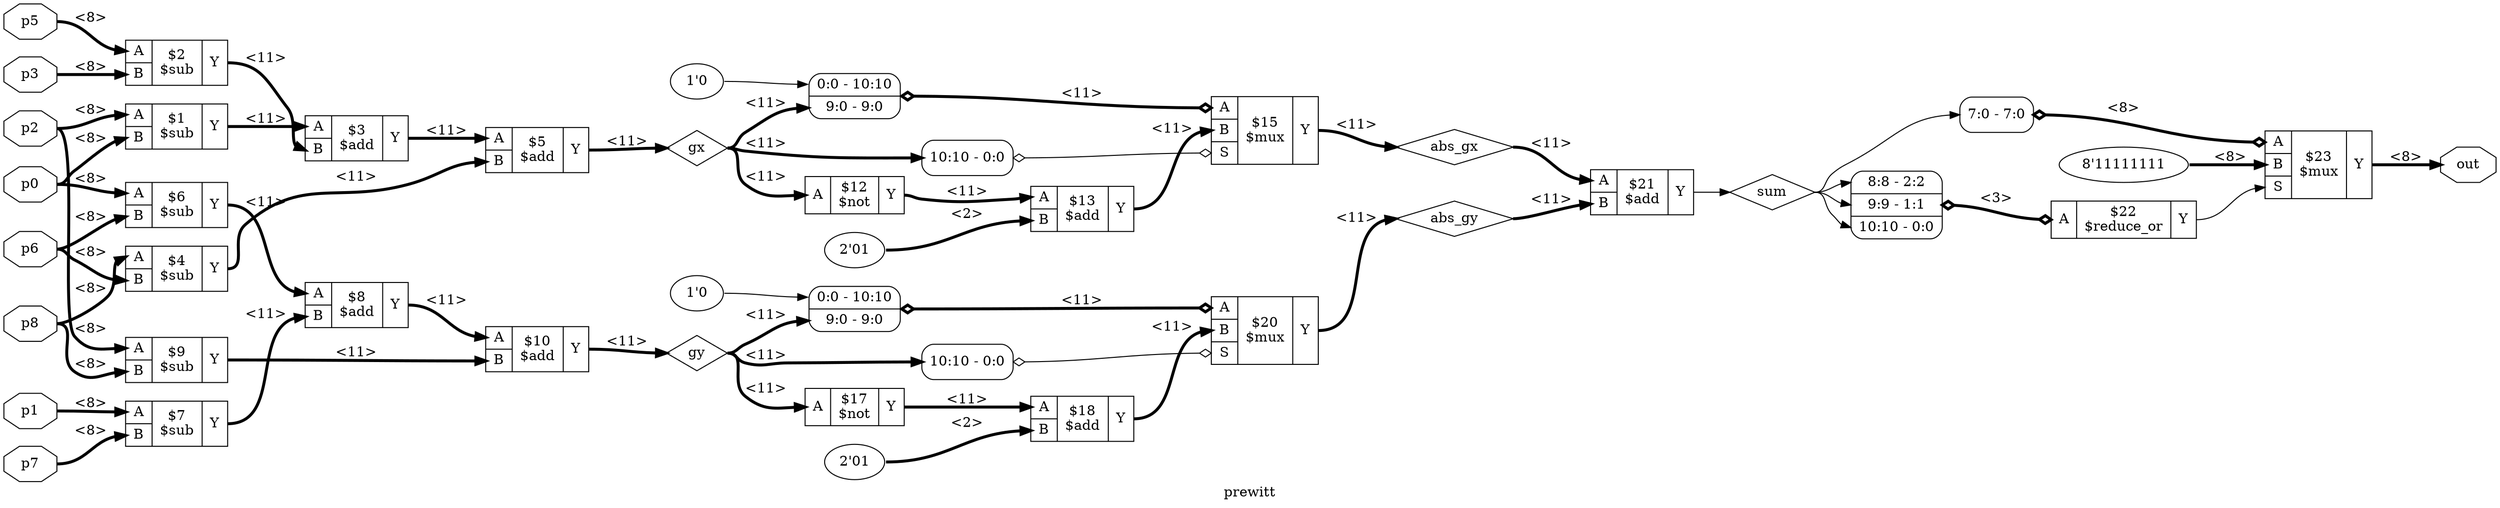 digraph "prewitt" {
label="prewitt";
rankdir="LR";
remincross=true;
n15 [ shape=diamond, label="sum", color="black", fontcolor="black" ];
n16 [ shape=diamond, label="abs_gy", color="black", fontcolor="black" ];
n17 [ shape=diamond, label="abs_gx", color="black", fontcolor="black" ];
n18 [ shape=diamond, label="gy", color="black", fontcolor="black" ];
n19 [ shape=diamond, label="gx", color="black", fontcolor="black" ];
n20 [ shape=octagon, label="out", color="black", fontcolor="black" ];
n21 [ shape=octagon, label="p8", color="black", fontcolor="black" ];
n22 [ shape=octagon, label="p7", color="black", fontcolor="black" ];
n23 [ shape=octagon, label="p6", color="black", fontcolor="black" ];
n24 [ shape=octagon, label="p5", color="black", fontcolor="black" ];
n25 [ shape=octagon, label="p3", color="black", fontcolor="black" ];
n26 [ shape=octagon, label="p2", color="black", fontcolor="black" ];
n27 [ shape=octagon, label="p1", color="black", fontcolor="black" ];
n28 [ shape=octagon, label="p0", color="black", fontcolor="black" ];
c32 [ shape=record, label="{{<p29> A|<p30> B}|$21\n$add|{<p31> Y}}" ];
v0 [ label="2'01" ];
c33 [ shape=record, label="{{<p29> A|<p30> B}|$18\n$add|{<p31> Y}}" ];
c34 [ shape=record, label="{{<p29> A}|$17\n$not|{<p31> Y}}" ];
v1 [ label="8'11111111" ];
c36 [ shape=record, label="{{<p29> A|<p30> B|<p35> S}|$23\n$mux|{<p31> Y}}" ];
x2 [ shape=record, style=rounded, label="<s0> 7:0 - 7:0 " ];
x2:e -> c36:p29:w [arrowhead=odiamond, arrowtail=odiamond, dir=both, color="black", style="setlinewidth(3)", label="<8>"];
v5 [ label="1'0" ];
c37 [ shape=record, label="{{<p29> A|<p30> B|<p35> S}|$15\n$mux|{<p31> Y}}" ];
x3 [ shape=record, style=rounded, label="<s0> 10:10 - 0:0 " ];
x3:e -> c37:p35:w [arrowhead=odiamond, arrowtail=odiamond, dir=both, color="black", label=""];
x4 [ shape=record, style=rounded, label="<s1> 0:0 - 10:10 |<s0> 9:0 - 9:0 " ];
x4:e -> c37:p29:w [arrowhead=odiamond, arrowtail=odiamond, dir=both, color="black", style="setlinewidth(3)", label="<11>"];
v8 [ label="1'0" ];
c38 [ shape=record, label="{{<p29> A|<p30> B|<p35> S}|$20\n$mux|{<p31> Y}}" ];
x6 [ shape=record, style=rounded, label="<s0> 10:10 - 0:0 " ];
x6:e -> c38:p35:w [arrowhead=odiamond, arrowtail=odiamond, dir=both, color="black", label=""];
x7 [ shape=record, style=rounded, label="<s1> 0:0 - 10:10 |<s0> 9:0 - 9:0 " ];
x7:e -> c38:p29:w [arrowhead=odiamond, arrowtail=odiamond, dir=both, color="black", style="setlinewidth(3)", label="<11>"];
v9 [ label="2'01" ];
c39 [ shape=record, label="{{<p29> A|<p30> B}|$13\n$add|{<p31> Y}}" ];
c40 [ shape=record, label="{{<p29> A}|$12\n$not|{<p31> Y}}" ];
c41 [ shape=record, label="{{<p29> A}|$22\n$reduce_or|{<p31> Y}}" ];
x10 [ shape=record, style=rounded, label="<s2> 8:8 - 2:2 |<s1> 9:9 - 1:1 |<s0> 10:10 - 0:0 " ];
x10:e -> c41:p29:w [arrowhead=odiamond, arrowtail=odiamond, dir=both, color="black", style="setlinewidth(3)", label="<3>"];
c42 [ shape=record, label="{{<p29> A|<p30> B}|$10\n$add|{<p31> Y}}" ];
c43 [ shape=record, label="{{<p29> A|<p30> B}|$9\n$sub|{<p31> Y}}" ];
c44 [ shape=record, label="{{<p29> A|<p30> B}|$8\n$add|{<p31> Y}}" ];
c45 [ shape=record, label="{{<p29> A|<p30> B}|$7\n$sub|{<p31> Y}}" ];
c46 [ shape=record, label="{{<p29> A|<p30> B}|$6\n$sub|{<p31> Y}}" ];
c47 [ shape=record, label="{{<p29> A|<p30> B}|$5\n$add|{<p31> Y}}" ];
c48 [ shape=record, label="{{<p29> A|<p30> B}|$4\n$sub|{<p31> Y}}" ];
c49 [ shape=record, label="{{<p29> A|<p30> B}|$3\n$add|{<p31> Y}}" ];
c50 [ shape=record, label="{{<p29> A|<p30> B}|$2\n$sub|{<p31> Y}}" ];
c51 [ shape=record, label="{{<p29> A|<p30> B}|$1\n$sub|{<p31> Y}}" ];
c34:p31:e -> c33:p29:w [color="black", style="setlinewidth(3)", label="<11>"];
c48:p31:e -> c47:p30:w [color="black", style="setlinewidth(3)", label="<11>"];
c49:p31:e -> c47:p29:w [color="black", style="setlinewidth(3)", label="<11>"];
c50:p31:e -> c49:p30:w [color="black", style="setlinewidth(3)", label="<11>"];
c51:p31:e -> c49:p29:w [color="black", style="setlinewidth(3)", label="<11>"];
c32:p31:e -> n15:w [color="black", label=""];
n15:e -> x10:s0:w [color="black", label=""];
n15:e -> x10:s1:w [color="black", label=""];
n15:e -> x10:s2:w [color="black", label=""];
n15:e -> x2:s0:w [color="black", label=""];
c38:p31:e -> n16:w [color="black", style="setlinewidth(3)", label="<11>"];
n16:e -> c32:p30:w [color="black", style="setlinewidth(3)", label="<11>"];
c37:p31:e -> n17:w [color="black", style="setlinewidth(3)", label="<11>"];
n17:e -> c32:p29:w [color="black", style="setlinewidth(3)", label="<11>"];
c42:p31:e -> n18:w [color="black", style="setlinewidth(3)", label="<11>"];
n18:e -> c34:p29:w [color="black", style="setlinewidth(3)", label="<11>"];
n18:e -> x6:s0:w [color="black", style="setlinewidth(3)", label="<11>"];
n18:e -> x7:s0:w [color="black", style="setlinewidth(3)", label="<11>"];
c47:p31:e -> n19:w [color="black", style="setlinewidth(3)", label="<11>"];
n19:e -> c40:p29:w [color="black", style="setlinewidth(3)", label="<11>"];
n19:e -> x3:s0:w [color="black", style="setlinewidth(3)", label="<11>"];
n19:e -> x4:s0:w [color="black", style="setlinewidth(3)", label="<11>"];
c33:p31:e -> c38:p30:w [color="black", style="setlinewidth(3)", label="<11>"];
c36:p31:e -> n20:w [color="black", style="setlinewidth(3)", label="<8>"];
n21:e -> c43:p30:w [color="black", style="setlinewidth(3)", label="<8>"];
n21:e -> c48:p29:w [color="black", style="setlinewidth(3)", label="<8>"];
n22:e -> c45:p30:w [color="black", style="setlinewidth(3)", label="<8>"];
n23:e -> c46:p30:w [color="black", style="setlinewidth(3)", label="<8>"];
n23:e -> c48:p30:w [color="black", style="setlinewidth(3)", label="<8>"];
n24:e -> c50:p29:w [color="black", style="setlinewidth(3)", label="<8>"];
n25:e -> c50:p30:w [color="black", style="setlinewidth(3)", label="<8>"];
n26:e -> c43:p29:w [color="black", style="setlinewidth(3)", label="<8>"];
n26:e -> c51:p29:w [color="black", style="setlinewidth(3)", label="<8>"];
n27:e -> c45:p29:w [color="black", style="setlinewidth(3)", label="<8>"];
n28:e -> c46:p29:w [color="black", style="setlinewidth(3)", label="<8>"];
n28:e -> c51:p30:w [color="black", style="setlinewidth(3)", label="<8>"];
c39:p31:e -> c37:p30:w [color="black", style="setlinewidth(3)", label="<11>"];
c40:p31:e -> c39:p29:w [color="black", style="setlinewidth(3)", label="<11>"];
c41:p31:e -> c36:p35:w [color="black", label=""];
c43:p31:e -> c42:p30:w [color="black", style="setlinewidth(3)", label="<11>"];
c44:p31:e -> c42:p29:w [color="black", style="setlinewidth(3)", label="<11>"];
c45:p31:e -> c44:p30:w [color="black", style="setlinewidth(3)", label="<11>"];
c46:p31:e -> c44:p29:w [color="black", style="setlinewidth(3)", label="<11>"];
v0:e -> c33:p30:w [color="black", style="setlinewidth(3)", label="<2>"];
v1:e -> c36:p30:w [color="black", style="setlinewidth(3)", label="<8>"];
v5:e -> x4:s1:w [color="black", label=""];
v8:e -> x7:s1:w [color="black", label=""];
v9:e -> c39:p30:w [color="black", style="setlinewidth(3)", label="<2>"];
}
